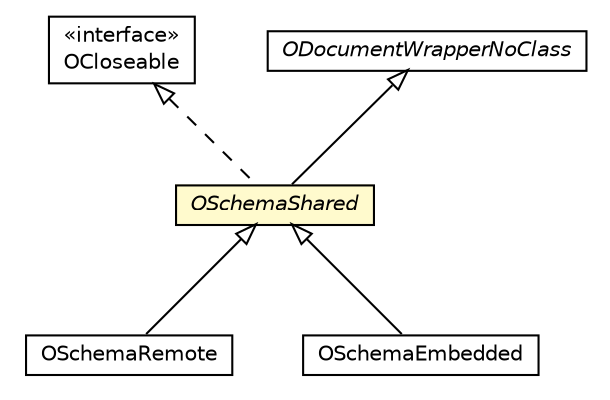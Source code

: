 #!/usr/local/bin/dot
#
# Class diagram 
# Generated by UMLGraph version R5_6-24-gf6e263 (http://www.umlgraph.org/)
#

digraph G {
	edge [fontname="Helvetica",fontsize=10,labelfontname="Helvetica",labelfontsize=10];
	node [fontname="Helvetica",fontsize=10,shape=plaintext];
	nodesep=0.25;
	ranksep=0.5;
	// com.orientechnologies.common.concur.resource.OCloseable
	c6270187 [label=<<table title="com.orientechnologies.common.concur.resource.OCloseable" border="0" cellborder="1" cellspacing="0" cellpadding="2" port="p" href="../../../../common/concur/resource/OCloseable.html">
		<tr><td><table border="0" cellspacing="0" cellpadding="1">
<tr><td align="center" balign="center"> &#171;interface&#187; </td></tr>
<tr><td align="center" balign="center"> OCloseable </td></tr>
		</table></td></tr>
		</table>>, URL="../../../../common/concur/resource/OCloseable.html", fontname="Helvetica", fontcolor="black", fontsize=10.0];
	// com.orientechnologies.orient.core.metadata.schema.OSchemaRemote
	c6270568 [label=<<table title="com.orientechnologies.orient.core.metadata.schema.OSchemaRemote" border="0" cellborder="1" cellspacing="0" cellpadding="2" port="p" href="./OSchemaRemote.html">
		<tr><td><table border="0" cellspacing="0" cellpadding="1">
<tr><td align="center" balign="center"> OSchemaRemote </td></tr>
		</table></td></tr>
		</table>>, URL="./OSchemaRemote.html", fontname="Helvetica", fontcolor="black", fontsize=10.0];
	// com.orientechnologies.orient.core.metadata.schema.OSchemaShared
	c6270580 [label=<<table title="com.orientechnologies.orient.core.metadata.schema.OSchemaShared" border="0" cellborder="1" cellspacing="0" cellpadding="2" port="p" bgcolor="lemonChiffon" href="./OSchemaShared.html">
		<tr><td><table border="0" cellspacing="0" cellpadding="1">
<tr><td align="center" balign="center"><font face="Helvetica-Oblique"> OSchemaShared </font></td></tr>
		</table></td></tr>
		</table>>, URL="./OSchemaShared.html", fontname="Helvetica", fontcolor="black", fontsize=10.0];
	// com.orientechnologies.orient.core.metadata.schema.OSchemaEmbedded
	c6270584 [label=<<table title="com.orientechnologies.orient.core.metadata.schema.OSchemaEmbedded" border="0" cellborder="1" cellspacing="0" cellpadding="2" port="p" href="./OSchemaEmbedded.html">
		<tr><td><table border="0" cellspacing="0" cellpadding="1">
<tr><td align="center" balign="center"> OSchemaEmbedded </td></tr>
		</table></td></tr>
		</table>>, URL="./OSchemaEmbedded.html", fontname="Helvetica", fontcolor="black", fontsize=10.0];
	// com.orientechnologies.orient.core.type.ODocumentWrapperNoClass
	c6270696 [label=<<table title="com.orientechnologies.orient.core.type.ODocumentWrapperNoClass" border="0" cellborder="1" cellspacing="0" cellpadding="2" port="p" href="../../type/ODocumentWrapperNoClass.html">
		<tr><td><table border="0" cellspacing="0" cellpadding="1">
<tr><td align="center" balign="center"><font face="Helvetica-Oblique"> ODocumentWrapperNoClass </font></td></tr>
		</table></td></tr>
		</table>>, URL="../../type/ODocumentWrapperNoClass.html", fontname="Helvetica", fontcolor="black", fontsize=10.0];
	//com.orientechnologies.orient.core.metadata.schema.OSchemaRemote extends com.orientechnologies.orient.core.metadata.schema.OSchemaShared
	c6270580:p -> c6270568:p [dir=back,arrowtail=empty];
	//com.orientechnologies.orient.core.metadata.schema.OSchemaShared extends com.orientechnologies.orient.core.type.ODocumentWrapperNoClass
	c6270696:p -> c6270580:p [dir=back,arrowtail=empty];
	//com.orientechnologies.orient.core.metadata.schema.OSchemaShared implements com.orientechnologies.common.concur.resource.OCloseable
	c6270187:p -> c6270580:p [dir=back,arrowtail=empty,style=dashed];
	//com.orientechnologies.orient.core.metadata.schema.OSchemaEmbedded extends com.orientechnologies.orient.core.metadata.schema.OSchemaShared
	c6270580:p -> c6270584:p [dir=back,arrowtail=empty];
}

